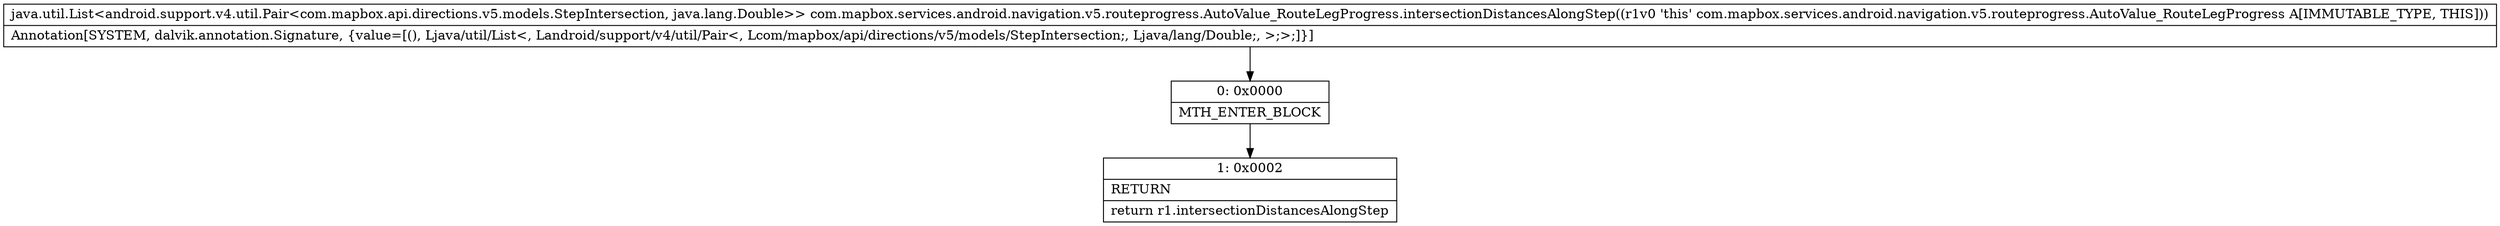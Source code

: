 digraph "CFG forcom.mapbox.services.android.navigation.v5.routeprogress.AutoValue_RouteLegProgress.intersectionDistancesAlongStep()Ljava\/util\/List;" {
Node_0 [shape=record,label="{0\:\ 0x0000|MTH_ENTER_BLOCK\l}"];
Node_1 [shape=record,label="{1\:\ 0x0002|RETURN\l|return r1.intersectionDistancesAlongStep\l}"];
MethodNode[shape=record,label="{java.util.List\<android.support.v4.util.Pair\<com.mapbox.api.directions.v5.models.StepIntersection, java.lang.Double\>\> com.mapbox.services.android.navigation.v5.routeprogress.AutoValue_RouteLegProgress.intersectionDistancesAlongStep((r1v0 'this' com.mapbox.services.android.navigation.v5.routeprogress.AutoValue_RouteLegProgress A[IMMUTABLE_TYPE, THIS]))  | Annotation[SYSTEM, dalvik.annotation.Signature, \{value=[(), Ljava\/util\/List\<, Landroid\/support\/v4\/util\/Pair\<, Lcom\/mapbox\/api\/directions\/v5\/models\/StepIntersection;, Ljava\/lang\/Double;, \>;\>;]\}]\l}"];
MethodNode -> Node_0;
Node_0 -> Node_1;
}

